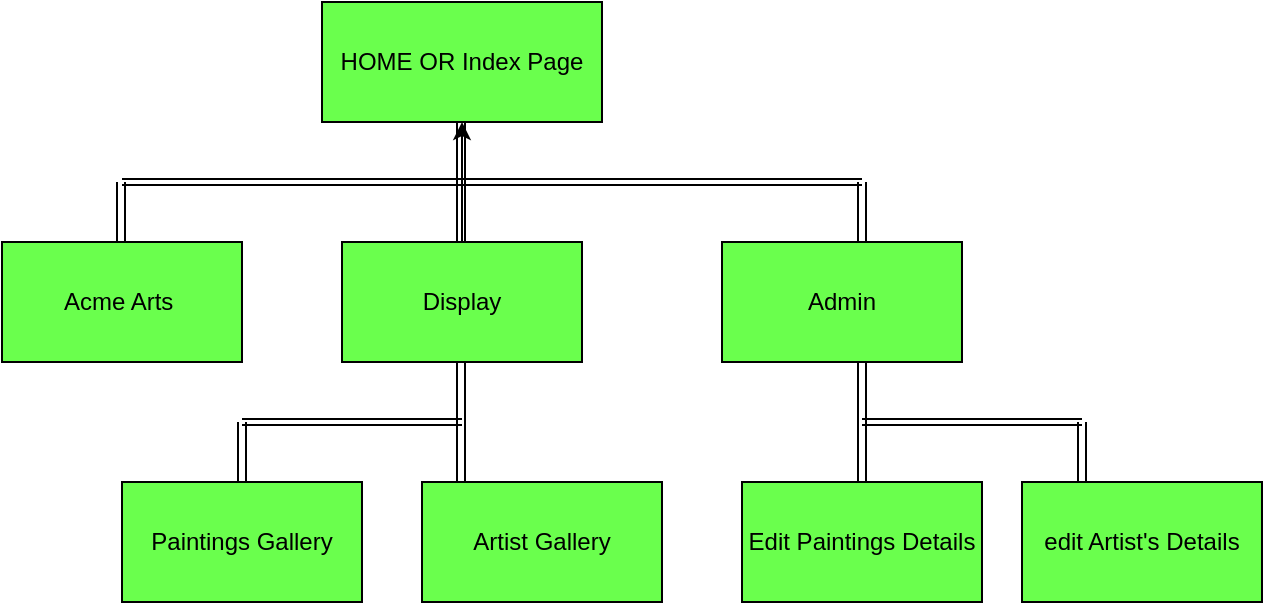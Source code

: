 <mxfile version="21.1.5" type="device">
  <diagram name="Page-1" id="BjCFA0xAlESh-q33egwt">
    <mxGraphModel dx="1272" dy="513" grid="1" gridSize="10" guides="1" tooltips="1" connect="1" arrows="1" fold="1" page="1" pageScale="1" pageWidth="1169" pageHeight="827" math="0" shadow="0">
      <root>
        <mxCell id="0" />
        <mxCell id="1" parent="0" />
        <mxCell id="xLSUVuxWMQUTcN-66tIM-1" value="HOME OR Index Page" style="rounded=0;whiteSpace=wrap;html=1;fillColor=#6AFF4D;" vertex="1" parent="1">
          <mxGeometry x="420" y="50" width="140" height="60" as="geometry" />
        </mxCell>
        <mxCell id="xLSUVuxWMQUTcN-66tIM-2" value="Acme Arts&amp;nbsp;" style="rounded=0;whiteSpace=wrap;html=1;fillColor=#6AFF4D;" vertex="1" parent="1">
          <mxGeometry x="260" y="170" width="120" height="60" as="geometry" />
        </mxCell>
        <mxCell id="xLSUVuxWMQUTcN-66tIM-14" value="" style="edgeStyle=orthogonalEdgeStyle;rounded=0;orthogonalLoop=1;jettySize=auto;html=1;" edge="1" parent="1" source="xLSUVuxWMQUTcN-66tIM-4" target="xLSUVuxWMQUTcN-66tIM-1">
          <mxGeometry relative="1" as="geometry" />
        </mxCell>
        <mxCell id="xLSUVuxWMQUTcN-66tIM-4" value="Display" style="rounded=0;whiteSpace=wrap;html=1;fillColor=#6AFF4D;" vertex="1" parent="1">
          <mxGeometry x="430" y="170" width="120" height="60" as="geometry" />
        </mxCell>
        <mxCell id="xLSUVuxWMQUTcN-66tIM-5" value="Admin" style="rounded=0;whiteSpace=wrap;html=1;fillColor=#6AFF4D;" vertex="1" parent="1">
          <mxGeometry x="620" y="170" width="120" height="60" as="geometry" />
        </mxCell>
        <mxCell id="xLSUVuxWMQUTcN-66tIM-8" value="" style="shape=link;html=1;rounded=0;width=3;" edge="1" parent="1">
          <mxGeometry width="100" relative="1" as="geometry">
            <mxPoint x="320" y="140" as="sourcePoint" />
            <mxPoint x="690" y="140" as="targetPoint" />
            <Array as="points" />
          </mxGeometry>
        </mxCell>
        <mxCell id="xLSUVuxWMQUTcN-66tIM-9" value="" style="shape=link;html=1;rounded=0;width=-4;" edge="1" parent="1">
          <mxGeometry width="100" relative="1" as="geometry">
            <mxPoint x="489.5" y="110" as="sourcePoint" />
            <mxPoint x="489.5" y="140" as="targetPoint" />
          </mxGeometry>
        </mxCell>
        <mxCell id="xLSUVuxWMQUTcN-66tIM-11" value="" style="shape=link;html=1;rounded=0;width=-4;" edge="1" parent="1">
          <mxGeometry width="100" relative="1" as="geometry">
            <mxPoint x="319.5" y="140" as="sourcePoint" />
            <mxPoint x="319.5" y="170" as="targetPoint" />
          </mxGeometry>
        </mxCell>
        <mxCell id="xLSUVuxWMQUTcN-66tIM-12" value="" style="shape=link;html=1;rounded=0;width=-4;" edge="1" parent="1">
          <mxGeometry width="100" relative="1" as="geometry">
            <mxPoint x="489.5" y="140" as="sourcePoint" />
            <mxPoint x="489.5" y="170" as="targetPoint" />
          </mxGeometry>
        </mxCell>
        <mxCell id="xLSUVuxWMQUTcN-66tIM-13" value="" style="shape=link;html=1;rounded=0;width=-4;" edge="1" parent="1">
          <mxGeometry width="100" relative="1" as="geometry">
            <mxPoint x="690" y="140" as="sourcePoint" />
            <mxPoint x="690" y="170" as="targetPoint" />
          </mxGeometry>
        </mxCell>
        <mxCell id="xLSUVuxWMQUTcN-66tIM-15" value="" style="shape=link;html=1;rounded=0;width=-4;" edge="1" parent="1">
          <mxGeometry width="100" relative="1" as="geometry">
            <mxPoint x="489.5" y="230" as="sourcePoint" />
            <mxPoint x="489.5" y="260" as="targetPoint" />
          </mxGeometry>
        </mxCell>
        <mxCell id="xLSUVuxWMQUTcN-66tIM-16" value="" style="shape=link;html=1;rounded=0;width=3;" edge="1" parent="1">
          <mxGeometry width="100" relative="1" as="geometry">
            <mxPoint x="380" y="260" as="sourcePoint" />
            <mxPoint x="490" y="260" as="targetPoint" />
            <Array as="points" />
          </mxGeometry>
        </mxCell>
        <mxCell id="xLSUVuxWMQUTcN-66tIM-17" value="" style="shape=link;html=1;rounded=0;width=-4;" edge="1" parent="1">
          <mxGeometry width="100" relative="1" as="geometry">
            <mxPoint x="380" y="260" as="sourcePoint" />
            <mxPoint x="380" y="290" as="targetPoint" />
          </mxGeometry>
        </mxCell>
        <mxCell id="xLSUVuxWMQUTcN-66tIM-18" value="" style="shape=link;html=1;rounded=0;width=-4;" edge="1" parent="1">
          <mxGeometry width="100" relative="1" as="geometry">
            <mxPoint x="489.5" y="260" as="sourcePoint" />
            <mxPoint x="489.5" y="290" as="targetPoint" />
          </mxGeometry>
        </mxCell>
        <mxCell id="xLSUVuxWMQUTcN-66tIM-19" value="Paintings Gallery" style="rounded=0;whiteSpace=wrap;html=1;fillColor=#6AFF4D;" vertex="1" parent="1">
          <mxGeometry x="320" y="290" width="120" height="60" as="geometry" />
        </mxCell>
        <mxCell id="xLSUVuxWMQUTcN-66tIM-20" value="Artist Gallery" style="rounded=0;whiteSpace=wrap;html=1;fillColor=#6AFF4D;" vertex="1" parent="1">
          <mxGeometry x="470" y="290" width="120" height="60" as="geometry" />
        </mxCell>
        <mxCell id="xLSUVuxWMQUTcN-66tIM-21" value="" style="shape=link;html=1;rounded=0;width=-4;" edge="1" parent="1">
          <mxGeometry width="100" relative="1" as="geometry">
            <mxPoint x="690" y="230" as="sourcePoint" />
            <mxPoint x="690" y="260" as="targetPoint" />
          </mxGeometry>
        </mxCell>
        <mxCell id="xLSUVuxWMQUTcN-66tIM-22" value="" style="shape=link;html=1;rounded=0;width=3;" edge="1" parent="1">
          <mxGeometry width="100" relative="1" as="geometry">
            <mxPoint x="690" y="260" as="sourcePoint" />
            <mxPoint x="800" y="260" as="targetPoint" />
            <Array as="points" />
          </mxGeometry>
        </mxCell>
        <mxCell id="xLSUVuxWMQUTcN-66tIM-24" value="" style="shape=link;html=1;rounded=0;width=-4;entryX=0.5;entryY=0;entryDx=0;entryDy=0;" edge="1" parent="1" target="xLSUVuxWMQUTcN-66tIM-27">
          <mxGeometry width="100" relative="1" as="geometry">
            <mxPoint x="690" y="250" as="sourcePoint" />
            <mxPoint x="690" y="280" as="targetPoint" />
          </mxGeometry>
        </mxCell>
        <mxCell id="xLSUVuxWMQUTcN-66tIM-25" value="" style="shape=link;html=1;rounded=0;width=-4;" edge="1" parent="1">
          <mxGeometry width="100" relative="1" as="geometry">
            <mxPoint x="800" y="260" as="sourcePoint" />
            <mxPoint x="800" y="290" as="targetPoint" />
          </mxGeometry>
        </mxCell>
        <mxCell id="xLSUVuxWMQUTcN-66tIM-27" value="Edit Paintings Details" style="rounded=0;whiteSpace=wrap;html=1;fillColor=#6AFF4D;" vertex="1" parent="1">
          <mxGeometry x="630" y="290" width="120" height="60" as="geometry" />
        </mxCell>
        <mxCell id="xLSUVuxWMQUTcN-66tIM-28" value="edit Artist&#39;s Details" style="rounded=0;whiteSpace=wrap;html=1;fillColor=#6AFF4D;" vertex="1" parent="1">
          <mxGeometry x="770" y="290" width="120" height="60" as="geometry" />
        </mxCell>
      </root>
    </mxGraphModel>
  </diagram>
</mxfile>
